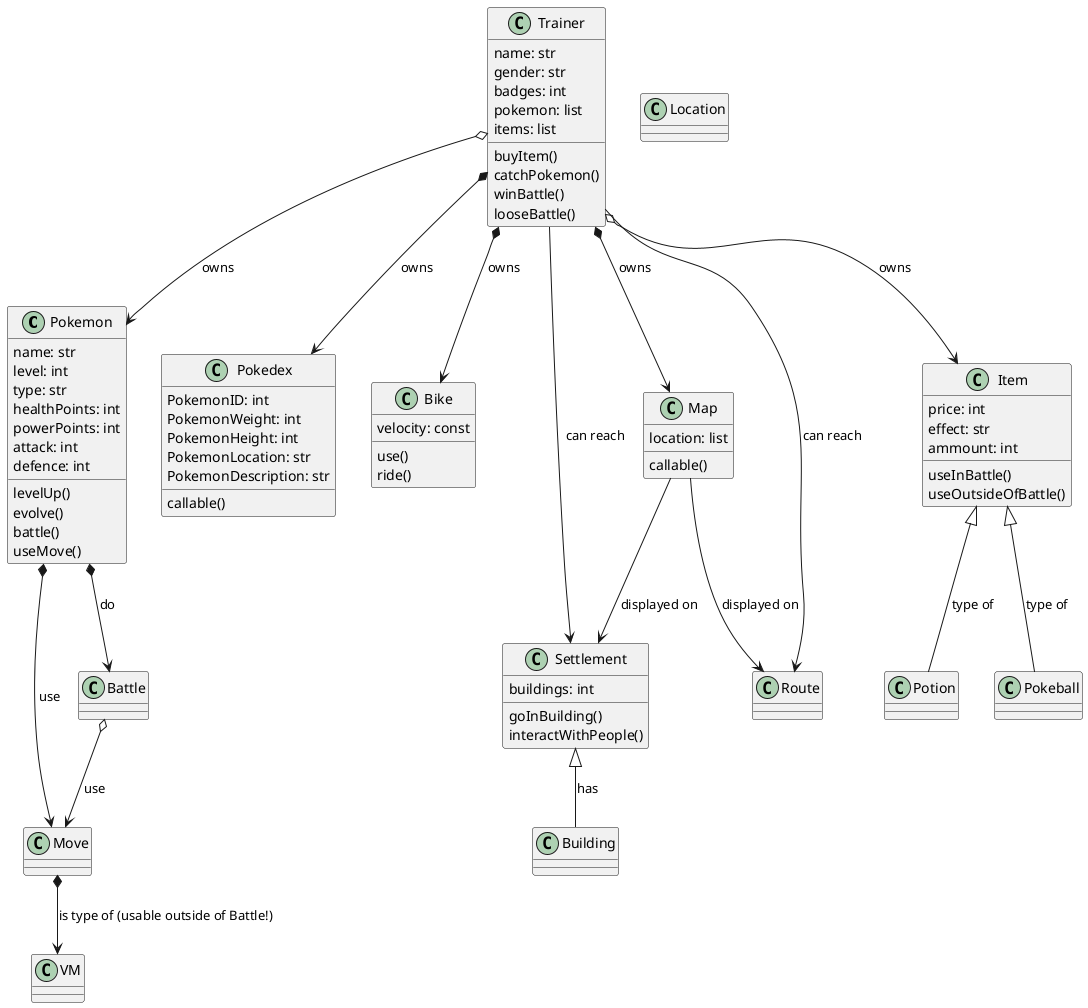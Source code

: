 @startuml

class Pokemon {
    name: str
    level: int
    type: str
    healthPoints: int
    powerPoints: int
    attack: int
    defence: int
    levelUp()
    evolve()
    battle()
    useMove()

}

class Pokedex {
    PokemonID: int
    PokemonWeight: int
    PokemonHeight: int
    PokemonLocation: str
    PokemonDescription: str
    callable()


}

class Trainer {
    name: str
    gender: str 
    badges: int
    pokemon: list 
    items: list 
    buyItem()
    catchPokemon()
    winBattle()
    looseBattle()

}

class Bike {
    velocity: const
    use()
    ride()

}
class Location {

}


class Settlement {
    buildings: int 
    goInBuilding()
    interactWithPeople()

}

class Map {
    location: list 
    callable()

}


class Item {
    price: int
    effect: str 
    ammount: int 
    useInBattle()
    useOutsideOfBattle()
}

class Building

class Route

class Potion 

class Pokeball


Trainer o--> Pokemon: owns

Trainer o--> Item: owns

Item <|-- Pokeball: type of 

Item <|-- Potion: type of 

Trainer *--> Map: owns

Trainer *--> Pokedex: owns

Trainer *--> Bike: owns

Trainer --> Settlement: can reach

Trainer --> Route: can reach

Map --> Settlement: displayed on

Map --> Route: displayed on 

Settlement <|-- Building: has 

Pokemon *--> Battle: do

Pokemon *--> Move: use 

Battle o--> Move: use

Move *--> VM: is type of (usable outside of Battle!)


@enduml
